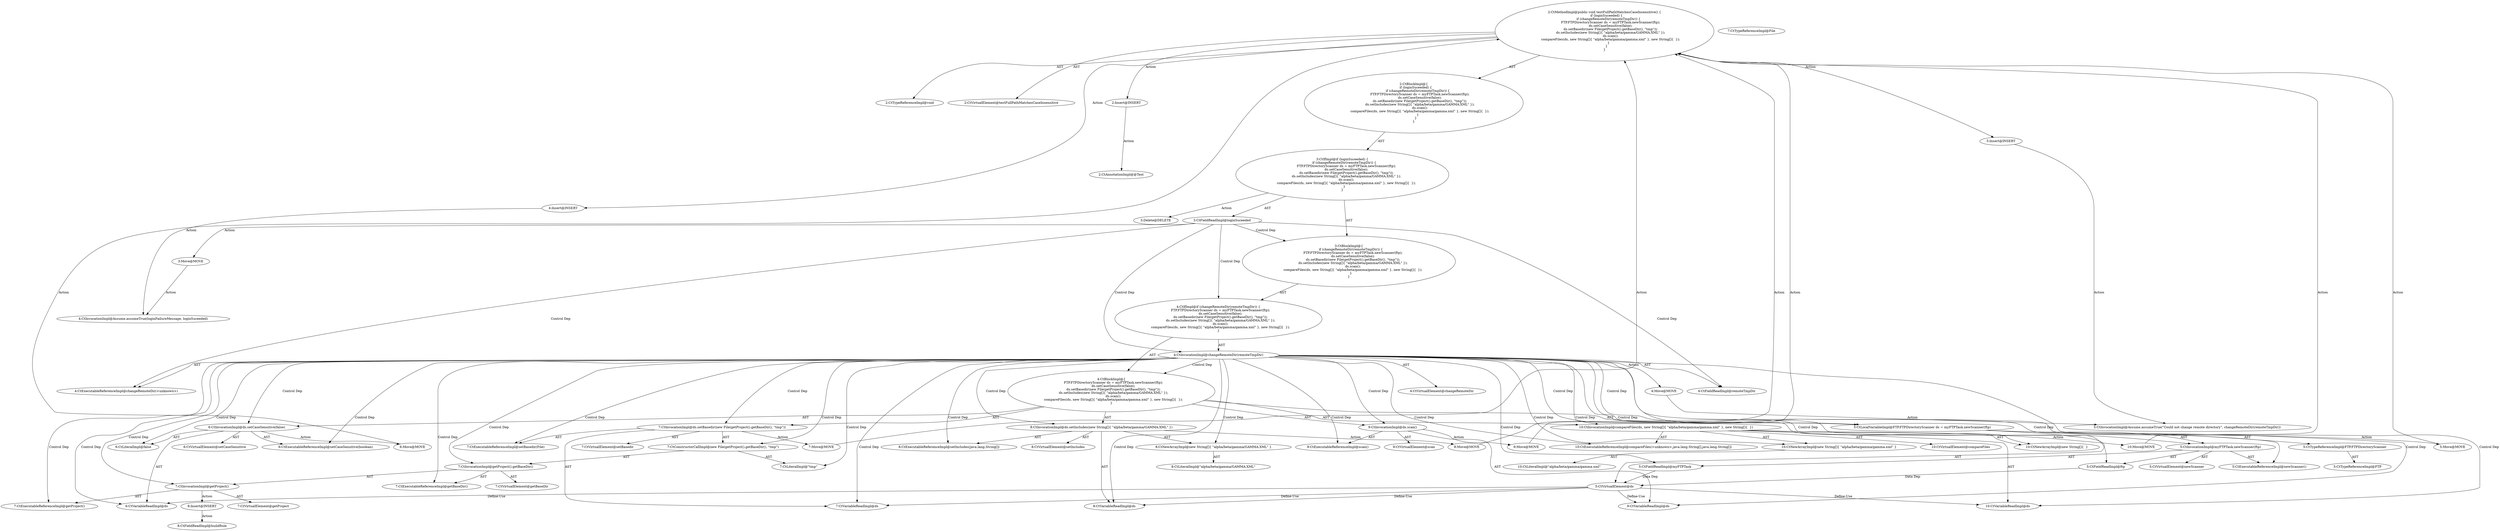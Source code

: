 digraph "testFullPathMatchesCaseInsensitive#?" {
0 [label="2:CtTypeReferenceImpl@void" shape=ellipse]
1 [label="2:CtVirtualElement@testFullPathMatchesCaseInsensitive" shape=ellipse]
2 [label="3:CtFieldReadImpl@loginSuceeded" shape=ellipse]
3 [label="4:CtExecutableReferenceImpl@changeRemoteDir(<unknown>)" shape=ellipse]
4 [label="4:CtVirtualElement@changeRemoteDir" shape=ellipse]
5 [label="4:CtFieldReadImpl@remoteTmpDir" shape=ellipse]
6 [label="4:CtInvocationImpl@changeRemoteDir(remoteTmpDir)" shape=ellipse]
7 [label="5:CtTypeReferenceImpl@FTP.FTPDirectoryScanner" shape=ellipse]
8 [label="5:CtTypeReferenceImpl@FTP" shape=ellipse]
9 [label="5:CtExecutableReferenceImpl@newScanner()" shape=ellipse]
10 [label="5:CtVirtualElement@newScanner" shape=ellipse]
11 [label="5:CtFieldReadImpl@myFTPTask" shape=ellipse]
12 [label="5:CtFieldReadImpl@ftp" shape=ellipse]
13 [label="5:CtInvocationImpl@myFTPTask.newScanner(ftp)" shape=ellipse]
14 [label="5:CtVirtualElement@ds" shape=ellipse]
15 [label="5:CtLocalVariableImpl@FTP.FTPDirectoryScanner ds = myFTPTask.newScanner(ftp)" shape=ellipse]
16 [label="6:CtExecutableReferenceImpl@setCaseSensitive(boolean)" shape=ellipse]
17 [label="6:CtVirtualElement@setCaseSensitive" shape=ellipse]
18 [label="6:CtVariableReadImpl@ds" shape=ellipse]
19 [label="6:CtLiteralImpl@false" shape=ellipse]
20 [label="6:CtInvocationImpl@ds.setCaseSensitive(false)" shape=ellipse]
21 [label="7:CtExecutableReferenceImpl@setBasedir(File)" shape=ellipse]
22 [label="7:CtVirtualElement@setBasedir" shape=ellipse]
23 [label="7:CtVariableReadImpl@ds" shape=ellipse]
24 [label="7:CtTypeReferenceImpl@File" shape=ellipse]
25 [label="7:CtExecutableReferenceImpl@getBaseDir()" shape=ellipse]
26 [label="7:CtVirtualElement@getBaseDir" shape=ellipse]
27 [label="7:CtExecutableReferenceImpl@getProject()" shape=ellipse]
28 [label="7:CtVirtualElement@getProject" shape=ellipse]
29 [label="7:CtInvocationImpl@getProject()" shape=ellipse]
30 [label="7:CtInvocationImpl@getProject().getBaseDir()" shape=ellipse]
31 [label="7:CtLiteralImpl@\"tmp\"" shape=ellipse]
32 [label="7:CtConstructorCallImpl@new File(getProject().getBaseDir(), \"tmp\")" shape=ellipse]
33 [label="7:CtInvocationImpl@ds.setBasedir(new File(getProject().getBaseDir(), \"tmp\"))" shape=ellipse]
34 [label="8:CtExecutableReferenceImpl@setIncludes(java.lang.String[])" shape=ellipse]
35 [label="8:CtVirtualElement@setIncludes" shape=ellipse]
36 [label="8:CtVariableReadImpl@ds" shape=ellipse]
37 [label="8:CtNewArrayImpl@new String[]\{ \"alpha/beta/gamma/GAMMA.XML\" \}" shape=ellipse]
38 [label="8:CtLiteralImpl@\"alpha/beta/gamma/GAMMA.XML\"" shape=ellipse]
39 [label="8:CtInvocationImpl@ds.setIncludes(new String[]\{ \"alpha/beta/gamma/GAMMA.XML\" \})" shape=ellipse]
40 [label="9:CtExecutableReferenceImpl@scan()" shape=ellipse]
41 [label="9:CtVirtualElement@scan" shape=ellipse]
42 [label="9:CtVariableReadImpl@ds" shape=ellipse]
43 [label="9:CtInvocationImpl@ds.scan()" shape=ellipse]
44 [label="10:CtExecutableReferenceImpl@compareFiles(<unknown>,java.lang.String[],java.lang.String[])" shape=ellipse]
45 [label="10:CtVirtualElement@compareFiles" shape=ellipse]
46 [label="10:CtVariableReadImpl@ds" shape=ellipse]
47 [label="10:CtNewArrayImpl@new String[]\{ \"alpha/beta/gamma/gamma.xml\" \}" shape=ellipse]
48 [label="10:CtLiteralImpl@\"alpha/beta/gamma/gamma.xml\"" shape=ellipse]
49 [label="10:CtNewArrayImpl@new String[]\{  \}" shape=ellipse]
50 [label="10:CtInvocationImpl@compareFiles(ds, new String[]\{ \"alpha/beta/gamma/gamma.xml\" \}, new String[]\{  \})" shape=ellipse]
51 [label="4:CtBlockImpl@\{
    FTP.FTPDirectoryScanner ds = myFTPTask.newScanner(ftp);
    ds.setCaseSensitive(false);
    ds.setBasedir(new File(getProject().getBaseDir(), \"tmp\"));
    ds.setIncludes(new String[]\{ \"alpha/beta/gamma/GAMMA.XML\" \});
    ds.scan();
    compareFiles(ds, new String[]\{ \"alpha/beta/gamma/gamma.xml\" \}, new String[]\{  \});
\}" shape=ellipse]
52 [label="4:CtIfImpl@if (changeRemoteDir(remoteTmpDir)) \{
    FTP.FTPDirectoryScanner ds = myFTPTask.newScanner(ftp);
    ds.setCaseSensitive(false);
    ds.setBasedir(new File(getProject().getBaseDir(), \"tmp\"));
    ds.setIncludes(new String[]\{ \"alpha/beta/gamma/GAMMA.XML\" \});
    ds.scan();
    compareFiles(ds, new String[]\{ \"alpha/beta/gamma/gamma.xml\" \}, new String[]\{  \});
\}" shape=ellipse]
53 [label="3:CtBlockImpl@\{
    if (changeRemoteDir(remoteTmpDir)) \{
        FTP.FTPDirectoryScanner ds = myFTPTask.newScanner(ftp);
        ds.setCaseSensitive(false);
        ds.setBasedir(new File(getProject().getBaseDir(), \"tmp\"));
        ds.setIncludes(new String[]\{ \"alpha/beta/gamma/GAMMA.XML\" \});
        ds.scan();
        compareFiles(ds, new String[]\{ \"alpha/beta/gamma/gamma.xml\" \}, new String[]\{  \});
    \}
\}" shape=ellipse]
54 [label="3:CtIfImpl@if (loginSuceeded) \{
    if (changeRemoteDir(remoteTmpDir)) \{
        FTP.FTPDirectoryScanner ds = myFTPTask.newScanner(ftp);
        ds.setCaseSensitive(false);
        ds.setBasedir(new File(getProject().getBaseDir(), \"tmp\"));
        ds.setIncludes(new String[]\{ \"alpha/beta/gamma/GAMMA.XML\" \});
        ds.scan();
        compareFiles(ds, new String[]\{ \"alpha/beta/gamma/gamma.xml\" \}, new String[]\{  \});
    \}
\}" shape=ellipse]
55 [label="2:CtBlockImpl@\{
    if (loginSuceeded) \{
        if (changeRemoteDir(remoteTmpDir)) \{
            FTP.FTPDirectoryScanner ds = myFTPTask.newScanner(ftp);
            ds.setCaseSensitive(false);
            ds.setBasedir(new File(getProject().getBaseDir(), \"tmp\"));
            ds.setIncludes(new String[]\{ \"alpha/beta/gamma/GAMMA.XML\" \});
            ds.scan();
            compareFiles(ds, new String[]\{ \"alpha/beta/gamma/gamma.xml\" \}, new String[]\{  \});
        \}
    \}
\}" shape=ellipse]
56 [label="2:CtMethodImpl@public void testFullPathMatchesCaseInsensitive() \{
    if (loginSuceeded) \{
        if (changeRemoteDir(remoteTmpDir)) \{
            FTP.FTPDirectoryScanner ds = myFTPTask.newScanner(ftp);
            ds.setCaseSensitive(false);
            ds.setBasedir(new File(getProject().getBaseDir(), \"tmp\"));
            ds.setIncludes(new String[]\{ \"alpha/beta/gamma/GAMMA.XML\" \});
            ds.scan();
            compareFiles(ds, new String[]\{ \"alpha/beta/gamma/gamma.xml\" \}, new String[]\{  \});
        \}
    \}
\}" shape=ellipse]
57 [label="3:Delete@DELETE" shape=ellipse]
58 [label="2:Insert@INSERT" shape=ellipse]
59 [label="2:CtAnnotationImpl@@Test" shape=ellipse]
60 [label="4:Insert@INSERT" shape=ellipse]
61 [label="4:CtInvocationImpl@Assume.assumeTrue(loginFailureMessage, loginSuceeded)" shape=ellipse]
62 [label="5:Insert@INSERT" shape=ellipse]
63 [label="5:CtInvocationImpl@Assume.assumeTrue(\"Could not change remote directory\", changeRemoteDir(remoteTmpDir))" shape=ellipse]
64 [label="8:Insert@INSERT" shape=ellipse]
65 [label="8:CtFieldReadImpl@buildRule" shape=ellipse]
66 [label="5:Move@MOVE" shape=ellipse]
67 [label="6:Move@MOVE" shape=ellipse]
68 [label="7:Move@MOVE" shape=ellipse]
69 [label="8:Move@MOVE" shape=ellipse]
70 [label="9:Move@MOVE" shape=ellipse]
71 [label="10:Move@MOVE" shape=ellipse]
72 [label="3:Move@MOVE" shape=ellipse]
73 [label="4:Move@MOVE" shape=ellipse]
2 -> 53 [label="Control Dep"];
2 -> 52 [label="Control Dep"];
2 -> 6 [label="Control Dep"];
2 -> 3 [label="Control Dep"];
2 -> 5 [label="Control Dep"];
2 -> 72 [label="Action"];
6 -> 4 [label="AST"];
6 -> 3 [label="AST"];
6 -> 5 [label="AST"];
6 -> 51 [label="Control Dep"];
6 -> 15 [label="Control Dep"];
6 -> 13 [label="Control Dep"];
6 -> 9 [label="Control Dep"];
6 -> 11 [label="Control Dep"];
6 -> 12 [label="Control Dep"];
6 -> 20 [label="Control Dep"];
6 -> 16 [label="Control Dep"];
6 -> 18 [label="Control Dep"];
6 -> 19 [label="Control Dep"];
6 -> 33 [label="Control Dep"];
6 -> 21 [label="Control Dep"];
6 -> 23 [label="Control Dep"];
6 -> 32 [label="Control Dep"];
6 -> 30 [label="Control Dep"];
6 -> 25 [label="Control Dep"];
6 -> 29 [label="Control Dep"];
6 -> 27 [label="Control Dep"];
6 -> 31 [label="Control Dep"];
6 -> 39 [label="Control Dep"];
6 -> 34 [label="Control Dep"];
6 -> 36 [label="Control Dep"];
6 -> 37 [label="Control Dep"];
6 -> 43 [label="Control Dep"];
6 -> 40 [label="Control Dep"];
6 -> 42 [label="Control Dep"];
6 -> 50 [label="Control Dep"];
6 -> 44 [label="Control Dep"];
6 -> 46 [label="Control Dep"];
6 -> 47 [label="Control Dep"];
6 -> 49 [label="Control Dep"];
6 -> 73 [label="Action"];
7 -> 8 [label="AST"];
11 -> 14 [label="Data Dep"];
12 -> 14 [label="Data Dep"];
13 -> 10 [label="AST"];
13 -> 11 [label="AST"];
13 -> 9 [label="AST"];
13 -> 12 [label="AST"];
14 -> 18 [label="Define-Use"];
14 -> 23 [label="Define-Use"];
14 -> 36 [label="Define-Use"];
14 -> 42 [label="Define-Use"];
14 -> 46 [label="Define-Use"];
15 -> 14 [label="AST"];
15 -> 7 [label="AST"];
15 -> 13 [label="AST"];
15 -> 66 [label="Action"];
20 -> 17 [label="AST"];
20 -> 18 [label="AST"];
20 -> 16 [label="AST"];
20 -> 19 [label="AST"];
20 -> 67 [label="Action"];
29 -> 28 [label="AST"];
29 -> 27 [label="AST"];
29 -> 64 [label="Action"];
30 -> 26 [label="AST"];
30 -> 29 [label="AST"];
30 -> 25 [label="AST"];
32 -> 30 [label="AST"];
32 -> 31 [label="AST"];
33 -> 22 [label="AST"];
33 -> 23 [label="AST"];
33 -> 21 [label="AST"];
33 -> 32 [label="AST"];
33 -> 68 [label="Action"];
37 -> 38 [label="AST"];
39 -> 35 [label="AST"];
39 -> 36 [label="AST"];
39 -> 34 [label="AST"];
39 -> 37 [label="AST"];
39 -> 69 [label="Action"];
43 -> 41 [label="AST"];
43 -> 42 [label="AST"];
43 -> 40 [label="AST"];
43 -> 70 [label="Action"];
47 -> 48 [label="AST"];
50 -> 45 [label="AST"];
50 -> 44 [label="AST"];
50 -> 46 [label="AST"];
50 -> 47 [label="AST"];
50 -> 49 [label="AST"];
50 -> 71 [label="Action"];
51 -> 15 [label="AST"];
51 -> 20 [label="AST"];
51 -> 33 [label="AST"];
51 -> 39 [label="AST"];
51 -> 43 [label="AST"];
51 -> 50 [label="AST"];
52 -> 6 [label="AST"];
52 -> 51 [label="AST"];
53 -> 52 [label="AST"];
54 -> 2 [label="AST"];
54 -> 53 [label="AST"];
54 -> 57 [label="Action"];
55 -> 54 [label="AST"];
56 -> 1 [label="AST"];
56 -> 0 [label="AST"];
56 -> 55 [label="AST"];
56 -> 58 [label="Action"];
56 -> 60 [label="Action"];
56 -> 62 [label="Action"];
58 -> 59 [label="Action"];
60 -> 61 [label="Action"];
62 -> 63 [label="Action"];
64 -> 65 [label="Action"];
66 -> 56 [label="Action"];
67 -> 56 [label="Action"];
68 -> 56 [label="Action"];
69 -> 56 [label="Action"];
70 -> 56 [label="Action"];
71 -> 56 [label="Action"];
72 -> 61 [label="Action"];
73 -> 63 [label="Action"];
}